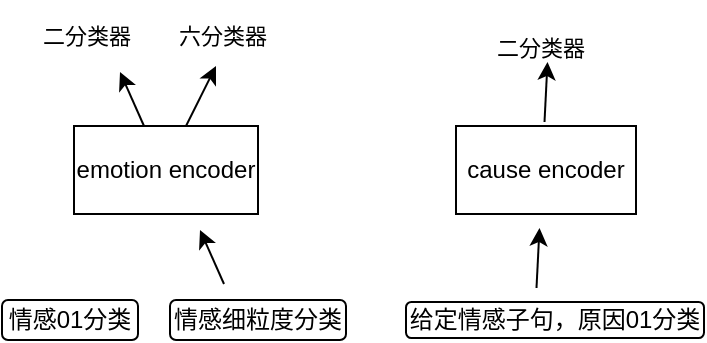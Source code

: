 <mxfile version="20.0.3" type="github">
  <diagram id="pDH4k67YzkjOmIaZroGF" name="Page-1">
    <mxGraphModel dx="713" dy="407" grid="0" gridSize="10" guides="1" tooltips="1" connect="1" arrows="1" fold="1" page="1" pageScale="1" pageWidth="800" pageHeight="800" math="0" shadow="0">
      <root>
        <mxCell id="0" />
        <mxCell id="1" parent="0" />
        <mxCell id="owhHFhgfYCAgF5jEkJHz-1" value="emotion encoder" style="rounded=0;whiteSpace=wrap;html=1;" vertex="1" parent="1">
          <mxGeometry x="48" y="96" width="92" height="44" as="geometry" />
        </mxCell>
        <mxCell id="owhHFhgfYCAgF5jEkJHz-2" value="cause encoder" style="rounded=0;whiteSpace=wrap;html=1;" vertex="1" parent="1">
          <mxGeometry x="239" y="96" width="90" height="44" as="geometry" />
        </mxCell>
        <mxCell id="owhHFhgfYCAgF5jEkJHz-3" value="情感01分类" style="rounded=1;whiteSpace=wrap;html=1;" vertex="1" parent="1">
          <mxGeometry x="12" y="183" width="68" height="20" as="geometry" />
        </mxCell>
        <mxCell id="owhHFhgfYCAgF5jEkJHz-4" value="情感细粒度分类" style="rounded=1;whiteSpace=wrap;html=1;" vertex="1" parent="1">
          <mxGeometry x="96" y="183" width="88" height="20" as="geometry" />
        </mxCell>
        <mxCell id="owhHFhgfYCAgF5jEkJHz-8" value="&lt;p&gt;&lt;font face=&quot;Verdana&quot; style=&quot;font-size: 11px;&quot;&gt;二分类器&lt;/font&gt;&lt;/p&gt;" style="text;html=1;strokeColor=none;fillColor=none;align=center;verticalAlign=middle;whiteSpace=wrap;rounded=0;fontSize=11;" vertex="1" parent="1">
          <mxGeometry x="27.5" y="43" width="52.5" height="15" as="geometry" />
        </mxCell>
        <mxCell id="owhHFhgfYCAgF5jEkJHz-9" value="" style="endArrow=classic;html=1;rounded=0;fontFamily=Verdana;fontSize=11;" edge="1" parent="1">
          <mxGeometry width="50" height="50" relative="1" as="geometry">
            <mxPoint x="279.25" y="177" as="sourcePoint" />
            <mxPoint x="280.75" y="147" as="targetPoint" />
          </mxGeometry>
        </mxCell>
        <mxCell id="owhHFhgfYCAgF5jEkJHz-10" value="" style="endArrow=classic;html=1;rounded=0;fontFamily=Verdana;fontSize=11;" edge="1" parent="1">
          <mxGeometry width="50" height="50" relative="1" as="geometry">
            <mxPoint x="83" y="96" as="sourcePoint" />
            <mxPoint x="71" y="69" as="targetPoint" />
          </mxGeometry>
        </mxCell>
        <mxCell id="owhHFhgfYCAgF5jEkJHz-11" value="&lt;p&gt;&lt;font face=&quot;Verdana&quot; style=&quot;font-size: 11px;&quot;&gt;六分类器&lt;/font&gt;&lt;/p&gt;" style="text;html=1;strokeColor=none;fillColor=none;align=center;verticalAlign=middle;whiteSpace=wrap;rounded=0;fontSize=11;" vertex="1" parent="1">
          <mxGeometry x="96" y="43" width="52.5" height="15" as="geometry" />
        </mxCell>
        <mxCell id="owhHFhgfYCAgF5jEkJHz-12" value="" style="endArrow=classic;html=1;rounded=0;fontFamily=Verdana;fontSize=11;" edge="1" parent="1">
          <mxGeometry width="50" height="50" relative="1" as="geometry">
            <mxPoint x="104" y="96" as="sourcePoint" />
            <mxPoint x="119" y="66" as="targetPoint" />
          </mxGeometry>
        </mxCell>
        <mxCell id="owhHFhgfYCAgF5jEkJHz-13" value="" style="endArrow=classic;html=1;rounded=0;fontFamily=Verdana;fontSize=11;" edge="1" parent="1">
          <mxGeometry width="50" height="50" relative="1" as="geometry">
            <mxPoint x="123" y="175" as="sourcePoint" />
            <mxPoint x="111" y="148" as="targetPoint" />
          </mxGeometry>
        </mxCell>
        <mxCell id="owhHFhgfYCAgF5jEkJHz-14" value="给定情感子句，原因01分类" style="rounded=1;whiteSpace=wrap;html=1;" vertex="1" parent="1">
          <mxGeometry x="214" y="184" width="149" height="18" as="geometry" />
        </mxCell>
        <mxCell id="owhHFhgfYCAgF5jEkJHz-15" value="&lt;p&gt;&lt;font face=&quot;Verdana&quot; style=&quot;font-size: 11px;&quot;&gt;二分类器&lt;/font&gt;&lt;/p&gt;" style="text;html=1;strokeColor=none;fillColor=none;align=center;verticalAlign=middle;whiteSpace=wrap;rounded=0;fontSize=11;" vertex="1" parent="1">
          <mxGeometry x="255" y="49" width="52.5" height="15" as="geometry" />
        </mxCell>
        <mxCell id="owhHFhgfYCAgF5jEkJHz-16" value="" style="endArrow=classic;html=1;rounded=0;fontFamily=Verdana;fontSize=11;" edge="1" parent="1">
          <mxGeometry width="50" height="50" relative="1" as="geometry">
            <mxPoint x="283.25" y="94" as="sourcePoint" />
            <mxPoint x="284.75" y="64" as="targetPoint" />
          </mxGeometry>
        </mxCell>
      </root>
    </mxGraphModel>
  </diagram>
</mxfile>
